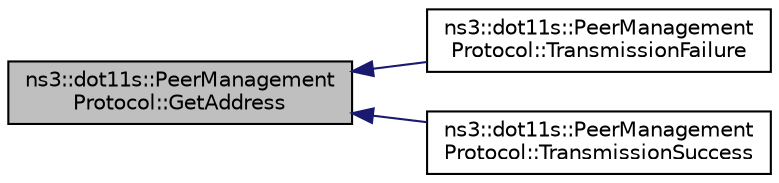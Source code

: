digraph "ns3::dot11s::PeerManagementProtocol::GetAddress"
{
  edge [fontname="Helvetica",fontsize="10",labelfontname="Helvetica",labelfontsize="10"];
  node [fontname="Helvetica",fontsize="10",shape=record];
  rankdir="LR";
  Node1 [label="ns3::dot11s::PeerManagement\lProtocol::GetAddress",height=0.2,width=0.4,color="black", fillcolor="grey75", style="filled", fontcolor="black"];
  Node1 -> Node2 [dir="back",color="midnightblue",fontsize="10",style="solid"];
  Node2 [label="ns3::dot11s::PeerManagement\lProtocol::TransmissionFailure",height=0.2,width=0.4,color="black", fillcolor="white", style="filled",URL="$d7/d46/classns3_1_1dot11s_1_1PeerManagementProtocol.html#a2326130b236a064d21d9f481d499aae3",tooltip="Cancels peer link due to successive transmission failures. "];
  Node1 -> Node3 [dir="back",color="midnightblue",fontsize="10",style="solid"];
  Node3 [label="ns3::dot11s::PeerManagement\lProtocol::TransmissionSuccess",height=0.2,width=0.4,color="black", fillcolor="white", style="filled",URL="$d7/d46/classns3_1_1dot11s_1_1PeerManagementProtocol.html#a3b08552bc0445a91a167f4802fde707a",tooltip="resets transmission failure statistics "];
}
